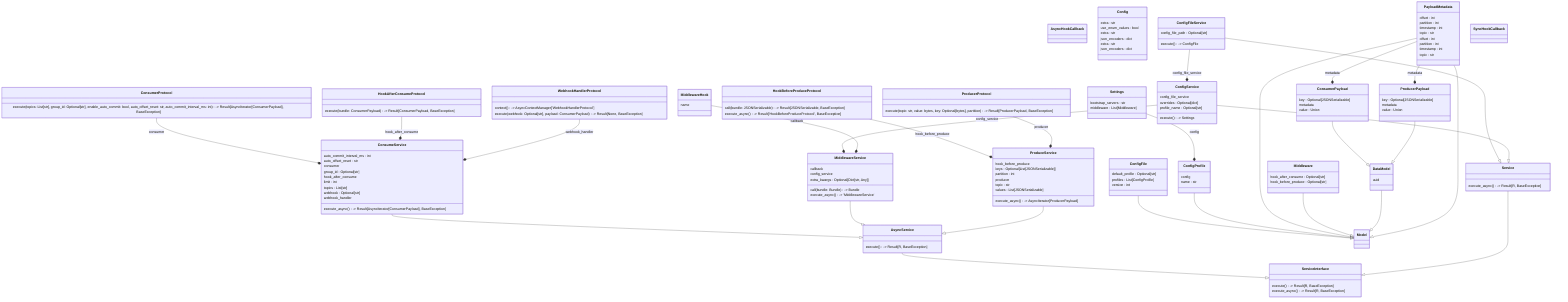 classDiagram
  class AsyncHookCallback {
  }
  class AsyncService {
    execute() -> Result[R, BaseException]
  }
  class Config {
    extra : str
    use_enum_values : bool
  }
  class Config {
    extra : str
  }
  class Config {
    json_encoders : dict
  }
  class Config {
    extra : str
  }
  class Config {
    json_encoders : dict
  }
  class ConfigFile {
    default_profile : Optional[str]
    profiles : List[ConfigProfile]
    version : int
  }
  class ConfigFileService {
    config_file_path : Optional[str]
    execute() -> ConfigFile
  }
  class ConfigProfile {
    config
    name : str
  }
  class ConfigService {
    config_file_service
    overrides : Optional[dict]
    profile_name : Optional[str]
    execute() -> Settings
  }
  class ConsumeService {
    auto_commit_interval_ms : int
    auto_offset_reset : str
    consumer
    group_id : Optional[str]
    hook_after_consume
    limit : int
    topics : List[str]
    webhook : Optional[str]
    webhook_handler
    execute_async() -> Result[AsyncIterator[ConsumerPayload], BaseException]
  }
  class ConsumerPayload {
    key : Optional[JSONSerializable]
    metadata
    value : Union
  }
  class ConsumerProtocol {
    execute(topics: List[str], group_id: Optional[str], enable_auto_commit: bool, auto_offset_reset: str, auto_commit_interval_ms: int) -> Result[AsyncIterator[ConsumerPayload], BaseException]
  }
  class DataModel {
    uuid
  }
  class HookAfterConsumeProtocol {
    execute(bundle: ConsumerPayload) -> Result[ConsumerPayload, BaseException]
  }
  class HookBeforeProduceProtocol {
    call(bundle: JSONSerializable) -> Result[JSONSerializable, BaseException]
    execute_async() -> Result['HookBeforeProduceProtocol', BaseException]
  }
  class Middleware {
    hook_after_consume : Optional[str]
    hook_before_produce : Optional[str]
  }
  class MiddlewareHook {
    name
  }
  class MiddlewareService {
    callback
    config_service
    extra_kwargs : Optional[Dict[str, Any]]
    call(bundle: Bundle) -> Bundle
    execute_async() -> 'MiddlewareService'
  }
  class Model {
  }
  class PayloadMetadata {
    offset : int
    partition : int
    timestamp : int
    topic : str
  }
  class PayloadMetadata {
    offset : int
    partition : int
    timestamp : int
    topic : str
  }
  class ProduceService {
    hook_before_produce
    keys : Optional[List[JSONSerializable]]
    partition : int
    producer
    topic : str
    values : List[JSONSerializable]
    execute_async() -> AsyncIterator[ProducerPayload]
  }
  class ProducerPayload {
    key : Optional[JSONSerializable]
    metadata
    value : Union
  }
  class ProducerProtocol {
    execute(topic: str, value: bytes, key: Optional[bytes], partition) -> Result[ProducerPayload, BaseException]
  }
  class Service {
    execute_async() -> Result[R, BaseException]
  }
  class ServiceInterface {
    execute() -> Result[R, BaseException]
    execute_async() -> Result[R, BaseException]
  }
  class Settings {
    bootstrap_servers : str
    middleware : List[Middleware]
  }
  class SyncHookCallback {
  }
  class WebhookHandlerProtocol {
    context() -> AsyncContextManager['WebhookHandlerProtocol']
    execute(webhook: Optional[str], payload: ConsumerPayload) -> Result[None, BaseException]
  }
  ConfigFile --|> Model
  ConfigProfile --|> Model
  ConfigFileService --|> Service
  ConfigService --|> Service
  ConsumerPayload --|> DataModel
  PayloadMetadata --|> Model
  ConsumeService --|> AsyncService
  Middleware --|> Model
  MiddlewareService --|> AsyncService
  DataModel --|> Model
  PayloadMetadata --|> Model
  ProducerPayload --|> DataModel
  ProduceService --|> AsyncService
  AsyncService --|> ServiceInterface
  Service --|> ServiceInterface
  Settings --* ConfigProfile : config
  ConfigFileService --* ConfigService : config_file_service
  ConfigService --* MiddlewareService : config_service
  PayloadMetadata --* ConsumerPayload : metadata
  ConsumerProtocol --* ConsumeService : consumer
  HookAfterConsumeProtocol --* ConsumeService : hook_after_consume
  WebhookHandlerProtocol --* ConsumeService : webhook_handler
  MiddlewareHook --* MiddlewareService : callback
  PayloadMetadata --* ProducerPayload : metadata
  HookBeforeProduceProtocol --* ProduceService : hook_before_produce
  ProducerProtocol --* ProduceService : producer